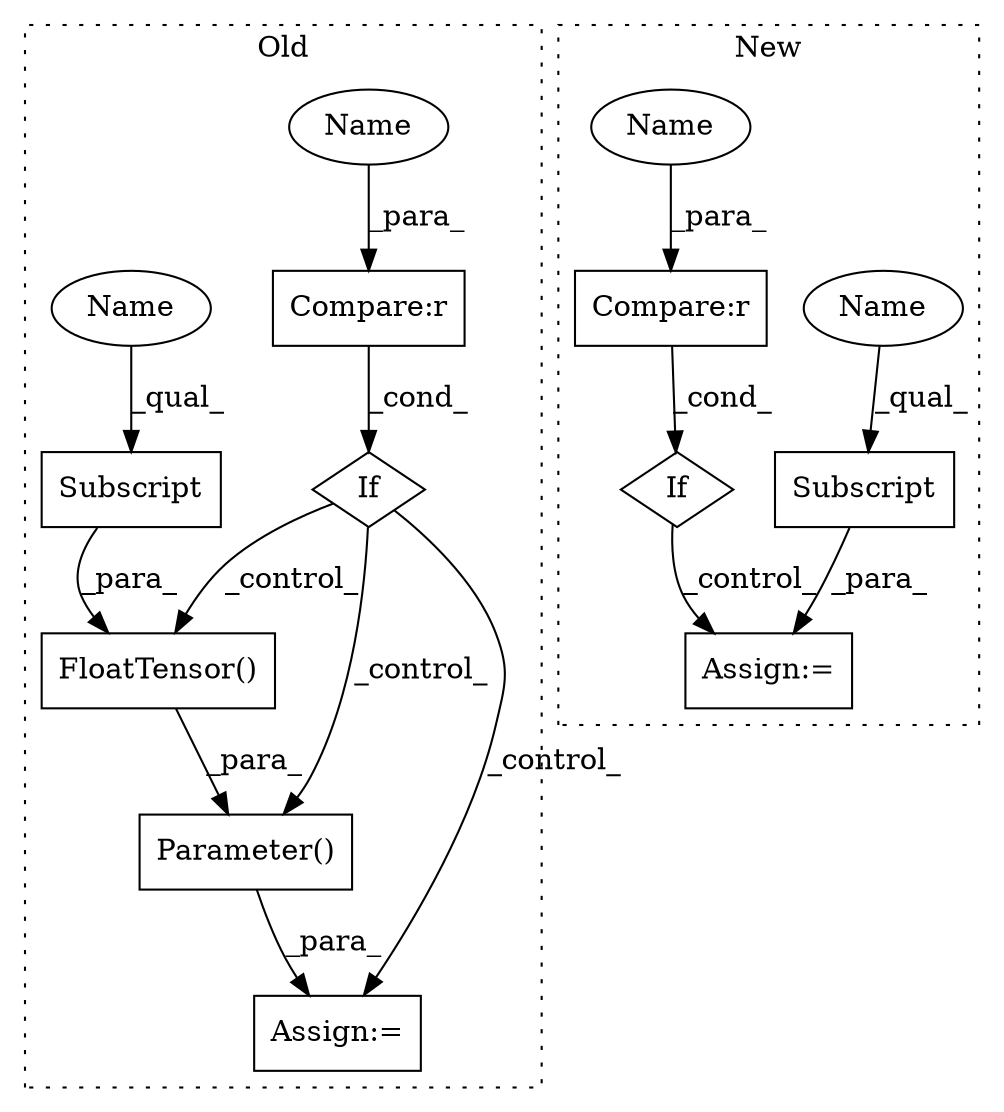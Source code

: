 digraph G {
subgraph cluster0 {
1 [label="Parameter()" a="75" s="24015,24109" l="36,35" shape="box"];
5 [label="Assign:=" a="68" s="24012" l="3" shape="box"];
6 [label="If" a="96" s="23934" l="3" shape="diamond"];
8 [label="Compare:r" a="40" s="23937" l="41" shape="box"];
9 [label="Subscript" a="63" s="24069,0" l="39,0" shape="box"];
10 [label="FloatTensor()" a="75" s="24051,24108" l="18,1" shape="box"];
11 [label="Name" a="87" s="23966" l="12" shape="ellipse"];
12 [label="Name" a="87" s="24069" l="12" shape="ellipse"];
label = "Old";
style="dotted";
}
subgraph cluster1 {
2 [label="If" a="96" s="22028" l="3" shape="diamond"];
3 [label="Assign:=" a="68" s="22104" l="3" shape="box"];
4 [label="Compare:r" a="40" s="22031" l="40" shape="box"];
7 [label="Subscript" a="63" s="22107,0" l="38,0" shape="box"];
13 [label="Name" a="87" s="22107" l="12" shape="ellipse"];
14 [label="Name" a="87" s="22059" l="12" shape="ellipse"];
label = "New";
style="dotted";
}
1 -> 5 [label="_para_"];
2 -> 3 [label="_control_"];
4 -> 2 [label="_cond_"];
6 -> 10 [label="_control_"];
6 -> 1 [label="_control_"];
6 -> 5 [label="_control_"];
7 -> 3 [label="_para_"];
8 -> 6 [label="_cond_"];
9 -> 10 [label="_para_"];
10 -> 1 [label="_para_"];
11 -> 8 [label="_para_"];
12 -> 9 [label="_qual_"];
13 -> 7 [label="_qual_"];
14 -> 4 [label="_para_"];
}